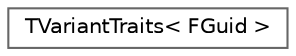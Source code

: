 digraph "Graphical Class Hierarchy"
{
 // INTERACTIVE_SVG=YES
 // LATEX_PDF_SIZE
  bgcolor="transparent";
  edge [fontname=Helvetica,fontsize=10,labelfontname=Helvetica,labelfontsize=10];
  node [fontname=Helvetica,fontsize=10,shape=box,height=0.2,width=0.4];
  rankdir="LR";
  Node0 [id="Node000000",label="TVariantTraits\< FGuid \>",height=0.2,width=0.4,color="grey40", fillcolor="white", style="filled",URL="$d2/da9/structTVariantTraits_3_01FGuid_01_4.html",tooltip="Implements variant type traits for the built-in FGuid type."];
}
